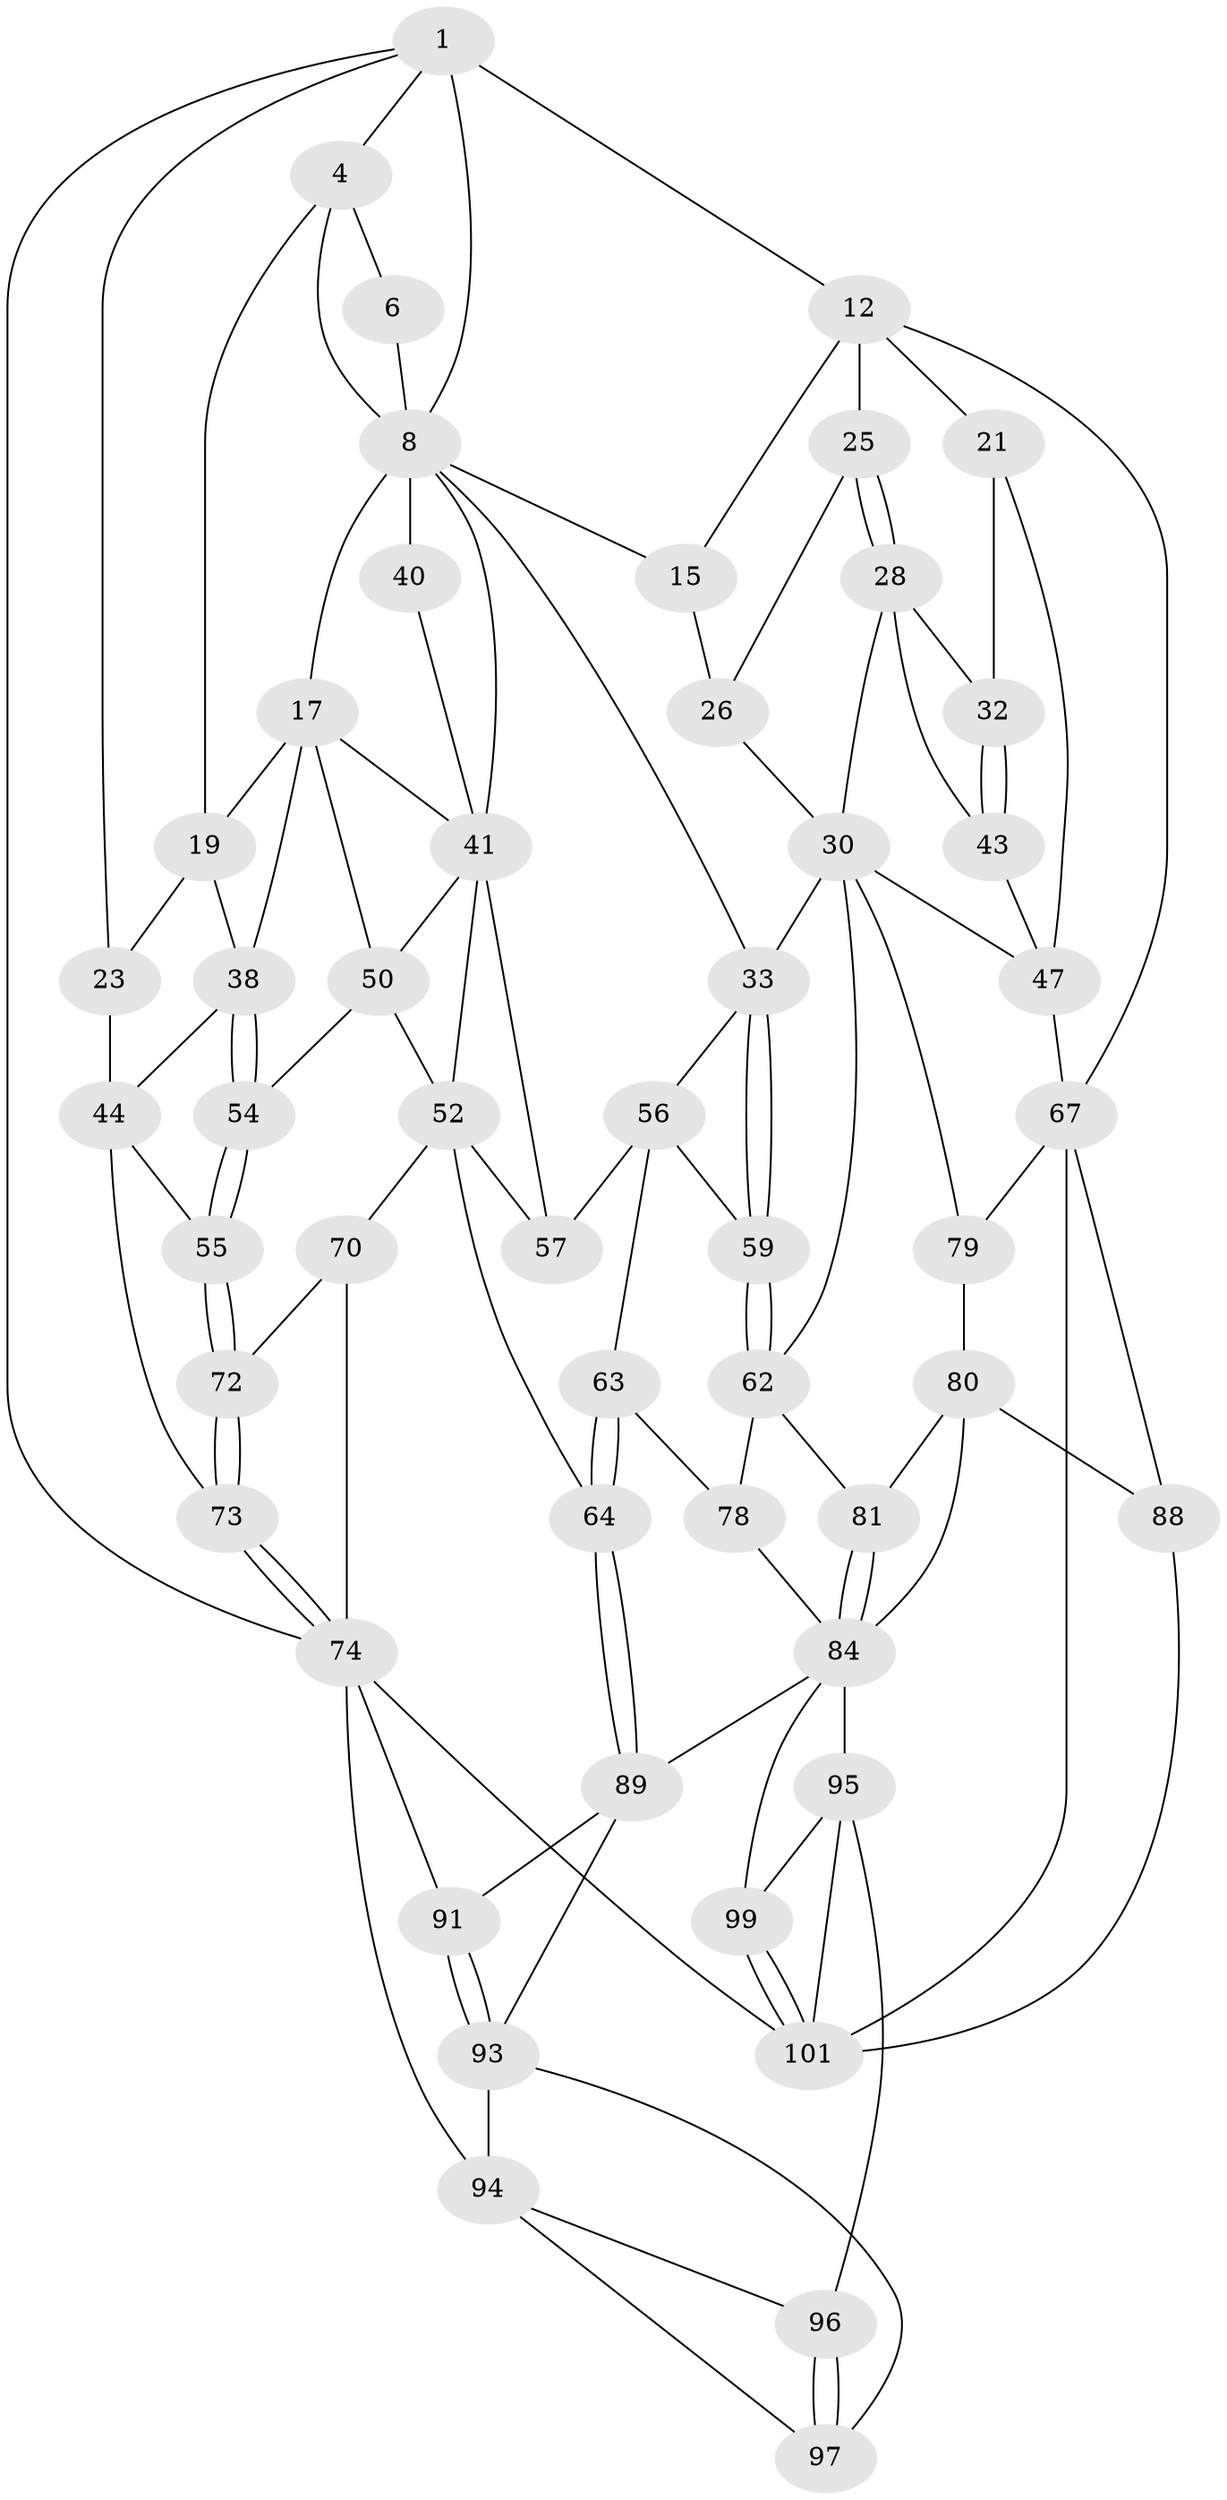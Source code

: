 // original degree distribution, {3: 0.01904761904761905, 6: 0.21904761904761905, 5: 0.5142857142857142, 4: 0.24761904761904763}
// Generated by graph-tools (version 1.1) at 2025/16/03/09/25 04:16:53]
// undirected, 52 vertices, 114 edges
graph export_dot {
graph [start="1"]
  node [color=gray90,style=filled];
  1 [pos="+0.2964779018820113+0",super="+7+2"];
  4 [pos="+0.13318732843465075+0.06081241200466527",super="+5"];
  6 [pos="+0.2826374899660383+0"];
  8 [pos="+0.548263099347794+0.13462517062144827",super="+9+16"];
  12 [pos="+0.6974068473425248+0",super="+14+13"];
  15 [pos="+0.650349998787843+0.15660491408021274"];
  17 [pos="+0.23336824261849726+0.1658820802396614",super="+18+36"];
  19 [pos="+0.11389358003575309+0.11156648506346489",super="+24"];
  21 [pos="+1+0",super="+22"];
  23 [pos="+0+0.1264253177493156"];
  25 [pos="+0.7855038275039492+0.15137849312054488"];
  26 [pos="+0.7598591310221771+0.16535730455389444"];
  28 [pos="+0.8211747811366229+0.17187799210084162",super="+29"];
  30 [pos="+0.7851548000380615+0.3524781012893638",super="+61+31"];
  32 [pos="+0.9068374603944189+0.16152376008578054"];
  33 [pos="+0.6161693558834564+0.29235143347050335",super="+34"];
  38 [pos="+0.16489906776808758+0.2928884927552502",super="+39"];
  40 [pos="+0.45398256010979415+0.18653990713956559"];
  41 [pos="+0.2918084230406695+0.2543225014563121",super="+42+49"];
  43 [pos="+0.910916492431935+0.34160966218344896"];
  44 [pos="+0+0.2902155903115596",super="+45"];
  47 [pos="+1+0.40883481767451824",super="+48"];
  50 [pos="+0.26888797577741186+0.41409176793159846",super="+53"];
  52 [pos="+0.27441150118320523+0.41788312551434126",super="+58"];
  54 [pos="+0.14547974495453003+0.4145489616130243"];
  55 [pos="+0.12438788459914012+0.4297166832485898"];
  56 [pos="+0.45346647829116815+0.3500681681983657",super="+60"];
  57 [pos="+0.4084887335566956+0.36537646935558"];
  59 [pos="+0.5933139413161583+0.41907757794406614"];
  62 [pos="+0.661730796731053+0.49692383878475754",super="+77"];
  63 [pos="+0.44631727669131366+0.5966837791400447"];
  64 [pos="+0.38711433482307633+0.6244580266818279"];
  67 [pos="+1+0.925288010114914",super="+68"];
  70 [pos="+0.15615342239023128+0.5535755436466931",super="+71"];
  72 [pos="+0.11630278083039822+0.45938877750661117"];
  73 [pos="+0+0.5181066108770417"];
  74 [pos="+0+0.6487600416549406",super="+75+82"];
  78 [pos="+0.5967511769813049+0.6100723864331787"];
  79 [pos="+0.851516179685504+0.6066614143406102"];
  80 [pos="+0.8514244361688952+0.606880417615083",super="+86"];
  81 [pos="+0.7701947295970067+0.6084669757608412"];
  84 [pos="+0.6604993504844793+0.775104839478437",super="+85+87"];
  88 [pos="+0.9242551340055608+0.7648678574035882"];
  89 [pos="+0.3810749285986665+0.6519841383244291",super="+90"];
  91 [pos="+0.15834192324014965+0.7482361627631174"];
  93 [pos="+0.13275146217816736+0.820973796494565",super="+98"];
  94 [pos="+0.010677522075729745+0.8553872889393658",super="+103"];
  95 [pos="+0.43562110518811586+1",super="+100"];
  96 [pos="+0.3270186632892998+1"];
  97 [pos="+0.2659641853785798+1"];
  99 [pos="+0.7367656253476714+0.90719886068817"];
  101 [pos="+0.8993592142033578+0.8126622394970993",super="+102"];
  1 -- 8;
  1 -- 12 [weight=2];
  1 -- 4;
  1 -- 23;
  1 -- 74;
  4 -- 19;
  4 -- 8;
  4 -- 6;
  6 -- 8;
  8 -- 17;
  8 -- 40 [weight=2];
  8 -- 15;
  8 -- 33;
  8 -- 41;
  12 -- 25;
  12 -- 21 [weight=2];
  12 -- 15;
  12 -- 67;
  15 -- 26;
  17 -- 19 [weight=2];
  17 -- 50;
  17 -- 38;
  17 -- 41;
  19 -- 38;
  19 -- 23;
  21 -- 32;
  21 -- 47;
  23 -- 44;
  25 -- 26;
  25 -- 28;
  25 -- 28;
  26 -- 30;
  28 -- 32;
  28 -- 43;
  28 -- 30;
  30 -- 62;
  30 -- 79;
  30 -- 47;
  30 -- 33;
  32 -- 43;
  32 -- 43;
  33 -- 59;
  33 -- 59;
  33 -- 56;
  38 -- 54;
  38 -- 54;
  38 -- 44;
  40 -- 41;
  41 -- 50;
  41 -- 52;
  41 -- 57;
  43 -- 47;
  44 -- 55;
  44 -- 73;
  47 -- 67;
  50 -- 52;
  50 -- 54;
  52 -- 64;
  52 -- 57;
  52 -- 70;
  54 -- 55;
  54 -- 55;
  55 -- 72;
  55 -- 72;
  56 -- 57;
  56 -- 59;
  56 -- 63;
  59 -- 62;
  59 -- 62;
  62 -- 81;
  62 -- 78;
  63 -- 64;
  63 -- 64;
  63 -- 78;
  64 -- 89;
  64 -- 89;
  67 -- 101 [weight=2];
  67 -- 88;
  67 -- 79;
  70 -- 72;
  70 -- 74 [weight=2];
  72 -- 73;
  72 -- 73;
  73 -- 74;
  73 -- 74;
  74 -- 101;
  74 -- 94 [weight=2];
  74 -- 91;
  78 -- 84;
  79 -- 80;
  80 -- 81;
  80 -- 88;
  80 -- 84;
  81 -- 84;
  81 -- 84;
  84 -- 89;
  84 -- 95;
  84 -- 99;
  88 -- 101;
  89 -- 91;
  89 -- 93;
  91 -- 93;
  91 -- 93;
  93 -- 94;
  93 -- 97;
  94 -- 96;
  94 -- 97;
  95 -- 96;
  95 -- 99;
  95 -- 101;
  96 -- 97;
  96 -- 97;
  99 -- 101;
  99 -- 101;
}

